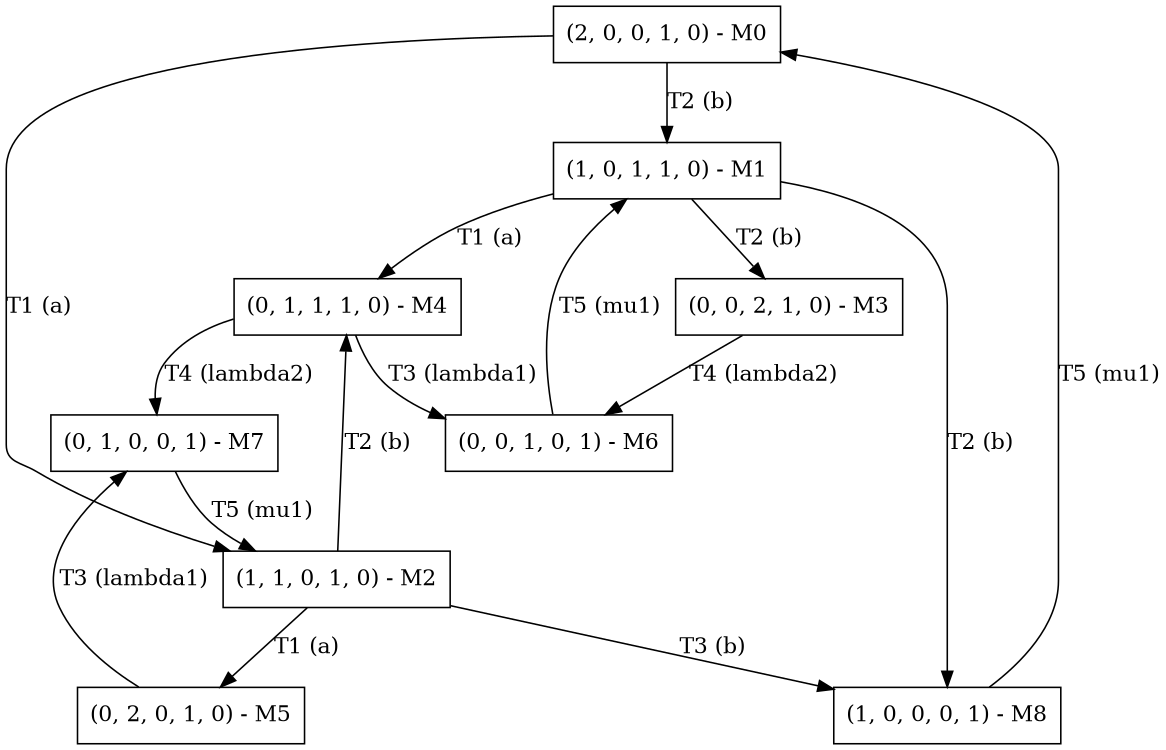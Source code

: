 digraph finite_state_machine {
    size="12,5"
    rankdir="TD";
    node [shape = box];
    
    /* pipe-vertices */
    20010 [label="(2, 0, 0, 1, 0) - M0"];
    10110 [label="(1, 0, 1, 1, 0) - M1"];
    11010 [label="(1, 1, 0, 1, 0) - M2"];
    00210 [label="(0, 0, 2, 1, 0) - M3"];
    01110 [label="(0, 1, 1, 1, 0) - M4"];
    02010 [label="(0, 2, 0, 1, 0) - M5"];
    00101 [label="(0, 0, 1, 0, 1) - M6"];
    01001 [label="(0, 1, 0, 0, 1) - M7"];
    
    /* manual-vertices */
    10001 [label="(1, 0, 0, 0, 1) - M8"];
    
    /* pipe-edjes */
    20010 -> 10110 [label = "T2 (b)"];
    20010 -> 11010 [label = "T1 (a)"];
    
    10110 -> 00210 [label = "T2 (b)"];
    10110 -> 01110 [label = "T1 (a)"];
    
    11010 -> 01110 [label = "T2 (b)"];
    11010 -> 02010 [label = "T1 (a)"];

    00210 -> 00101 [label = "T4 (lambda2)"];
    
    01110 -> 00101 [label = "T3 (lambda1)"];
    01110 -> 01001 [label = "T4 (lambda2)"];
    
    02010 -> 01001 [label = "T3 (lambda1)"];
    
    /* manual-edjes */
    11010 -> 10001 [label = "T3 (b)"];
    10110 -> 10001 [label = "T2 (b)"];
    
    10001 -> 20010 [label = "T5 (mu1)"];
    
    00101 -> 10110 [label = "T5 (mu1)"];
    01001 -> 11010 [label = "T5 (mu1)"];
}